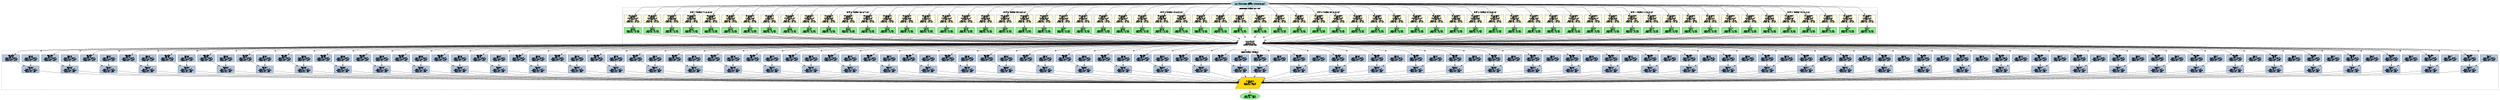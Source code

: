 // Llama-405B with Helix Parallelism (64 GPUs)
digraph Llama_405B_Helix {
	compound=true rankdir=TB size="25,35"
	node [fontsize=9 height=0.7 width=2.0]
	input [label="Input\nInput: [batch_size=B, seq_len=1, hidden_dim=16384]" fillcolor=lightblue shape=ellipse style=filled]
	subgraph cluster_attention {
		label="Attention Phase (KV×TP)" style=dashed
		subgraph cluster_kvp_0 {
			label="KVP 0 (tokens [0S/8:1S/8])"
			qkv_0 [label="QKV Projection\nGPU 0\nQ heads: [0:16]\nKV head: [0:1]\nInput: [B, 1, 16384]\nOutput: [B, 1, 16, 128]" fillcolor=lightyellow shape=rectangle style=filled]
			attn_0 [label="Attention\nGPU 0\nInput: [B, 1, 16, 128]\nOutput: [B, 1, 16, 128]" fillcolor=lightgreen shape=rectangle style=filled]
			qkv_1 [label="QKV Projection\nGPU 1\nQ heads: [16:32]\nKV head: [1:2]\nInput: [B, 1, 16384]\nOutput: [B, 1, 16, 128]" fillcolor=lightyellow shape=rectangle style=filled]
			attn_1 [label="Attention\nGPU 1\nInput: [B, 1, 16, 128]\nOutput: [B, 1, 16, 128]" fillcolor=lightgreen shape=rectangle style=filled]
			qkv_2 [label="QKV Projection\nGPU 2\nQ heads: [32:48]\nKV head: [2:3]\nInput: [B, 1, 16384]\nOutput: [B, 1, 16, 128]" fillcolor=lightyellow shape=rectangle style=filled]
			attn_2 [label="Attention\nGPU 2\nInput: [B, 1, 16, 128]\nOutput: [B, 1, 16, 128]" fillcolor=lightgreen shape=rectangle style=filled]
			qkv_3 [label="QKV Projection\nGPU 3\nQ heads: [48:64]\nKV head: [3:4]\nInput: [B, 1, 16384]\nOutput: [B, 1, 16, 128]" fillcolor=lightyellow shape=rectangle style=filled]
			attn_3 [label="Attention\nGPU 3\nInput: [B, 1, 16, 128]\nOutput: [B, 1, 16, 128]" fillcolor=lightgreen shape=rectangle style=filled]
			qkv_4 [label="QKV Projection\nGPU 4\nQ heads: [64:80]\nKV head: [4:5]\nInput: [B, 1, 16384]\nOutput: [B, 1, 16, 128]" fillcolor=lightyellow shape=rectangle style=filled]
			attn_4 [label="Attention\nGPU 4\nInput: [B, 1, 16, 128]\nOutput: [B, 1, 16, 128]" fillcolor=lightgreen shape=rectangle style=filled]
			qkv_5 [label="QKV Projection\nGPU 5\nQ heads: [80:96]\nKV head: [5:6]\nInput: [B, 1, 16384]\nOutput: [B, 1, 16, 128]" fillcolor=lightyellow shape=rectangle style=filled]
			attn_5 [label="Attention\nGPU 5\nInput: [B, 1, 16, 128]\nOutput: [B, 1, 16, 128]" fillcolor=lightgreen shape=rectangle style=filled]
			qkv_6 [label="QKV Projection\nGPU 6\nQ heads: [96:112]\nKV head: [6:7]\nInput: [B, 1, 16384]\nOutput: [B, 1, 16, 128]" fillcolor=lightyellow shape=rectangle style=filled]
			attn_6 [label="Attention\nGPU 6\nInput: [B, 1, 16, 128]\nOutput: [B, 1, 16, 128]" fillcolor=lightgreen shape=rectangle style=filled]
			qkv_7 [label="QKV Projection\nGPU 7\nQ heads: [112:128]\nKV head: [7:8]\nInput: [B, 1, 16384]\nOutput: [B, 1, 16, 128]" fillcolor=lightyellow shape=rectangle style=filled]
			attn_7 [label="Attention\nGPU 7\nInput: [B, 1, 16, 128]\nOutput: [B, 1, 16, 128]" fillcolor=lightgreen shape=rectangle style=filled]
		}
		subgraph cluster_kvp_1 {
			label="KVP 1 (tokens [1S/8:2S/8])"
			qkv_8 [label="QKV Projection\nGPU 8\nQ heads: [0:16]\nKV head: [0:1]\nInput: [B, 1, 16384]\nOutput: [B, 1, 16, 128]" fillcolor=lightyellow shape=rectangle style=filled]
			attn_8 [label="Attention\nGPU 8\nInput: [B, 1, 16, 128]\nOutput: [B, 1, 16, 128]" fillcolor=lightgreen shape=rectangle style=filled]
			qkv_9 [label="QKV Projection\nGPU 9\nQ heads: [16:32]\nKV head: [1:2]\nInput: [B, 1, 16384]\nOutput: [B, 1, 16, 128]" fillcolor=lightyellow shape=rectangle style=filled]
			attn_9 [label="Attention\nGPU 9\nInput: [B, 1, 16, 128]\nOutput: [B, 1, 16, 128]" fillcolor=lightgreen shape=rectangle style=filled]
			qkv_10 [label="QKV Projection\nGPU 10\nQ heads: [32:48]\nKV head: [2:3]\nInput: [B, 1, 16384]\nOutput: [B, 1, 16, 128]" fillcolor=lightyellow shape=rectangle style=filled]
			attn_10 [label="Attention\nGPU 10\nInput: [B, 1, 16, 128]\nOutput: [B, 1, 16, 128]" fillcolor=lightgreen shape=rectangle style=filled]
			qkv_11 [label="QKV Projection\nGPU 11\nQ heads: [48:64]\nKV head: [3:4]\nInput: [B, 1, 16384]\nOutput: [B, 1, 16, 128]" fillcolor=lightyellow shape=rectangle style=filled]
			attn_11 [label="Attention\nGPU 11\nInput: [B, 1, 16, 128]\nOutput: [B, 1, 16, 128]" fillcolor=lightgreen shape=rectangle style=filled]
			qkv_12 [label="QKV Projection\nGPU 12\nQ heads: [64:80]\nKV head: [4:5]\nInput: [B, 1, 16384]\nOutput: [B, 1, 16, 128]" fillcolor=lightyellow shape=rectangle style=filled]
			attn_12 [label="Attention\nGPU 12\nInput: [B, 1, 16, 128]\nOutput: [B, 1, 16, 128]" fillcolor=lightgreen shape=rectangle style=filled]
			qkv_13 [label="QKV Projection\nGPU 13\nQ heads: [80:96]\nKV head: [5:6]\nInput: [B, 1, 16384]\nOutput: [B, 1, 16, 128]" fillcolor=lightyellow shape=rectangle style=filled]
			attn_13 [label="Attention\nGPU 13\nInput: [B, 1, 16, 128]\nOutput: [B, 1, 16, 128]" fillcolor=lightgreen shape=rectangle style=filled]
			qkv_14 [label="QKV Projection\nGPU 14\nQ heads: [96:112]\nKV head: [6:7]\nInput: [B, 1, 16384]\nOutput: [B, 1, 16, 128]" fillcolor=lightyellow shape=rectangle style=filled]
			attn_14 [label="Attention\nGPU 14\nInput: [B, 1, 16, 128]\nOutput: [B, 1, 16, 128]" fillcolor=lightgreen shape=rectangle style=filled]
			qkv_15 [label="QKV Projection\nGPU 15\nQ heads: [112:128]\nKV head: [7:8]\nInput: [B, 1, 16384]\nOutput: [B, 1, 16, 128]" fillcolor=lightyellow shape=rectangle style=filled]
			attn_15 [label="Attention\nGPU 15\nInput: [B, 1, 16, 128]\nOutput: [B, 1, 16, 128]" fillcolor=lightgreen shape=rectangle style=filled]
		}
		subgraph cluster_kvp_2 {
			label="KVP 2 (tokens [2S/8:3S/8])"
			qkv_16 [label="QKV Projection\nGPU 16\nQ heads: [0:16]\nKV head: [0:1]\nInput: [B, 1, 16384]\nOutput: [B, 1, 16, 128]" fillcolor=lightyellow shape=rectangle style=filled]
			attn_16 [label="Attention\nGPU 16\nInput: [B, 1, 16, 128]\nOutput: [B, 1, 16, 128]" fillcolor=lightgreen shape=rectangle style=filled]
			qkv_17 [label="QKV Projection\nGPU 17\nQ heads: [16:32]\nKV head: [1:2]\nInput: [B, 1, 16384]\nOutput: [B, 1, 16, 128]" fillcolor=lightyellow shape=rectangle style=filled]
			attn_17 [label="Attention\nGPU 17\nInput: [B, 1, 16, 128]\nOutput: [B, 1, 16, 128]" fillcolor=lightgreen shape=rectangle style=filled]
			qkv_18 [label="QKV Projection\nGPU 18\nQ heads: [32:48]\nKV head: [2:3]\nInput: [B, 1, 16384]\nOutput: [B, 1, 16, 128]" fillcolor=lightyellow shape=rectangle style=filled]
			attn_18 [label="Attention\nGPU 18\nInput: [B, 1, 16, 128]\nOutput: [B, 1, 16, 128]" fillcolor=lightgreen shape=rectangle style=filled]
			qkv_19 [label="QKV Projection\nGPU 19\nQ heads: [48:64]\nKV head: [3:4]\nInput: [B, 1, 16384]\nOutput: [B, 1, 16, 128]" fillcolor=lightyellow shape=rectangle style=filled]
			attn_19 [label="Attention\nGPU 19\nInput: [B, 1, 16, 128]\nOutput: [B, 1, 16, 128]" fillcolor=lightgreen shape=rectangle style=filled]
			qkv_20 [label="QKV Projection\nGPU 20\nQ heads: [64:80]\nKV head: [4:5]\nInput: [B, 1, 16384]\nOutput: [B, 1, 16, 128]" fillcolor=lightyellow shape=rectangle style=filled]
			attn_20 [label="Attention\nGPU 20\nInput: [B, 1, 16, 128]\nOutput: [B, 1, 16, 128]" fillcolor=lightgreen shape=rectangle style=filled]
			qkv_21 [label="QKV Projection\nGPU 21\nQ heads: [80:96]\nKV head: [5:6]\nInput: [B, 1, 16384]\nOutput: [B, 1, 16, 128]" fillcolor=lightyellow shape=rectangle style=filled]
			attn_21 [label="Attention\nGPU 21\nInput: [B, 1, 16, 128]\nOutput: [B, 1, 16, 128]" fillcolor=lightgreen shape=rectangle style=filled]
			qkv_22 [label="QKV Projection\nGPU 22\nQ heads: [96:112]\nKV head: [6:7]\nInput: [B, 1, 16384]\nOutput: [B, 1, 16, 128]" fillcolor=lightyellow shape=rectangle style=filled]
			attn_22 [label="Attention\nGPU 22\nInput: [B, 1, 16, 128]\nOutput: [B, 1, 16, 128]" fillcolor=lightgreen shape=rectangle style=filled]
			qkv_23 [label="QKV Projection\nGPU 23\nQ heads: [112:128]\nKV head: [7:8]\nInput: [B, 1, 16384]\nOutput: [B, 1, 16, 128]" fillcolor=lightyellow shape=rectangle style=filled]
			attn_23 [label="Attention\nGPU 23\nInput: [B, 1, 16, 128]\nOutput: [B, 1, 16, 128]" fillcolor=lightgreen shape=rectangle style=filled]
		}
		subgraph cluster_kvp_3 {
			label="KVP 3 (tokens [3S/8:4S/8])"
			qkv_24 [label="QKV Projection\nGPU 24\nQ heads: [0:16]\nKV head: [0:1]\nInput: [B, 1, 16384]\nOutput: [B, 1, 16, 128]" fillcolor=lightyellow shape=rectangle style=filled]
			attn_24 [label="Attention\nGPU 24\nInput: [B, 1, 16, 128]\nOutput: [B, 1, 16, 128]" fillcolor=lightgreen shape=rectangle style=filled]
			qkv_25 [label="QKV Projection\nGPU 25\nQ heads: [16:32]\nKV head: [1:2]\nInput: [B, 1, 16384]\nOutput: [B, 1, 16, 128]" fillcolor=lightyellow shape=rectangle style=filled]
			attn_25 [label="Attention\nGPU 25\nInput: [B, 1, 16, 128]\nOutput: [B, 1, 16, 128]" fillcolor=lightgreen shape=rectangle style=filled]
			qkv_26 [label="QKV Projection\nGPU 26\nQ heads: [32:48]\nKV head: [2:3]\nInput: [B, 1, 16384]\nOutput: [B, 1, 16, 128]" fillcolor=lightyellow shape=rectangle style=filled]
			attn_26 [label="Attention\nGPU 26\nInput: [B, 1, 16, 128]\nOutput: [B, 1, 16, 128]" fillcolor=lightgreen shape=rectangle style=filled]
			qkv_27 [label="QKV Projection\nGPU 27\nQ heads: [48:64]\nKV head: [3:4]\nInput: [B, 1, 16384]\nOutput: [B, 1, 16, 128]" fillcolor=lightyellow shape=rectangle style=filled]
			attn_27 [label="Attention\nGPU 27\nInput: [B, 1, 16, 128]\nOutput: [B, 1, 16, 128]" fillcolor=lightgreen shape=rectangle style=filled]
			qkv_28 [label="QKV Projection\nGPU 28\nQ heads: [64:80]\nKV head: [4:5]\nInput: [B, 1, 16384]\nOutput: [B, 1, 16, 128]" fillcolor=lightyellow shape=rectangle style=filled]
			attn_28 [label="Attention\nGPU 28\nInput: [B, 1, 16, 128]\nOutput: [B, 1, 16, 128]" fillcolor=lightgreen shape=rectangle style=filled]
			qkv_29 [label="QKV Projection\nGPU 29\nQ heads: [80:96]\nKV head: [5:6]\nInput: [B, 1, 16384]\nOutput: [B, 1, 16, 128]" fillcolor=lightyellow shape=rectangle style=filled]
			attn_29 [label="Attention\nGPU 29\nInput: [B, 1, 16, 128]\nOutput: [B, 1, 16, 128]" fillcolor=lightgreen shape=rectangle style=filled]
			qkv_30 [label="QKV Projection\nGPU 30\nQ heads: [96:112]\nKV head: [6:7]\nInput: [B, 1, 16384]\nOutput: [B, 1, 16, 128]" fillcolor=lightyellow shape=rectangle style=filled]
			attn_30 [label="Attention\nGPU 30\nInput: [B, 1, 16, 128]\nOutput: [B, 1, 16, 128]" fillcolor=lightgreen shape=rectangle style=filled]
			qkv_31 [label="QKV Projection\nGPU 31\nQ heads: [112:128]\nKV head: [7:8]\nInput: [B, 1, 16384]\nOutput: [B, 1, 16, 128]" fillcolor=lightyellow shape=rectangle style=filled]
			attn_31 [label="Attention\nGPU 31\nInput: [B, 1, 16, 128]\nOutput: [B, 1, 16, 128]" fillcolor=lightgreen shape=rectangle style=filled]
		}
		subgraph cluster_kvp_4 {
			label="KVP 4 (tokens [4S/8:5S/8])"
			qkv_32 [label="QKV Projection\nGPU 32\nQ heads: [0:16]\nKV head: [0:1]\nInput: [B, 1, 16384]\nOutput: [B, 1, 16, 128]" fillcolor=lightyellow shape=rectangle style=filled]
			attn_32 [label="Attention\nGPU 32\nInput: [B, 1, 16, 128]\nOutput: [B, 1, 16, 128]" fillcolor=lightgreen shape=rectangle style=filled]
			qkv_33 [label="QKV Projection\nGPU 33\nQ heads: [16:32]\nKV head: [1:2]\nInput: [B, 1, 16384]\nOutput: [B, 1, 16, 128]" fillcolor=lightyellow shape=rectangle style=filled]
			attn_33 [label="Attention\nGPU 33\nInput: [B, 1, 16, 128]\nOutput: [B, 1, 16, 128]" fillcolor=lightgreen shape=rectangle style=filled]
			qkv_34 [label="QKV Projection\nGPU 34\nQ heads: [32:48]\nKV head: [2:3]\nInput: [B, 1, 16384]\nOutput: [B, 1, 16, 128]" fillcolor=lightyellow shape=rectangle style=filled]
			attn_34 [label="Attention\nGPU 34\nInput: [B, 1, 16, 128]\nOutput: [B, 1, 16, 128]" fillcolor=lightgreen shape=rectangle style=filled]
			qkv_35 [label="QKV Projection\nGPU 35\nQ heads: [48:64]\nKV head: [3:4]\nInput: [B, 1, 16384]\nOutput: [B, 1, 16, 128]" fillcolor=lightyellow shape=rectangle style=filled]
			attn_35 [label="Attention\nGPU 35\nInput: [B, 1, 16, 128]\nOutput: [B, 1, 16, 128]" fillcolor=lightgreen shape=rectangle style=filled]
			qkv_36 [label="QKV Projection\nGPU 36\nQ heads: [64:80]\nKV head: [4:5]\nInput: [B, 1, 16384]\nOutput: [B, 1, 16, 128]" fillcolor=lightyellow shape=rectangle style=filled]
			attn_36 [label="Attention\nGPU 36\nInput: [B, 1, 16, 128]\nOutput: [B, 1, 16, 128]" fillcolor=lightgreen shape=rectangle style=filled]
			qkv_37 [label="QKV Projection\nGPU 37\nQ heads: [80:96]\nKV head: [5:6]\nInput: [B, 1, 16384]\nOutput: [B, 1, 16, 128]" fillcolor=lightyellow shape=rectangle style=filled]
			attn_37 [label="Attention\nGPU 37\nInput: [B, 1, 16, 128]\nOutput: [B, 1, 16, 128]" fillcolor=lightgreen shape=rectangle style=filled]
			qkv_38 [label="QKV Projection\nGPU 38\nQ heads: [96:112]\nKV head: [6:7]\nInput: [B, 1, 16384]\nOutput: [B, 1, 16, 128]" fillcolor=lightyellow shape=rectangle style=filled]
			attn_38 [label="Attention\nGPU 38\nInput: [B, 1, 16, 128]\nOutput: [B, 1, 16, 128]" fillcolor=lightgreen shape=rectangle style=filled]
			qkv_39 [label="QKV Projection\nGPU 39\nQ heads: [112:128]\nKV head: [7:8]\nInput: [B, 1, 16384]\nOutput: [B, 1, 16, 128]" fillcolor=lightyellow shape=rectangle style=filled]
			attn_39 [label="Attention\nGPU 39\nInput: [B, 1, 16, 128]\nOutput: [B, 1, 16, 128]" fillcolor=lightgreen shape=rectangle style=filled]
		}
		subgraph cluster_kvp_5 {
			label="KVP 5 (tokens [5S/8:6S/8])"
			qkv_40 [label="QKV Projection\nGPU 40\nQ heads: [0:16]\nKV head: [0:1]\nInput: [B, 1, 16384]\nOutput: [B, 1, 16, 128]" fillcolor=lightyellow shape=rectangle style=filled]
			attn_40 [label="Attention\nGPU 40\nInput: [B, 1, 16, 128]\nOutput: [B, 1, 16, 128]" fillcolor=lightgreen shape=rectangle style=filled]
			qkv_41 [label="QKV Projection\nGPU 41\nQ heads: [16:32]\nKV head: [1:2]\nInput: [B, 1, 16384]\nOutput: [B, 1, 16, 128]" fillcolor=lightyellow shape=rectangle style=filled]
			attn_41 [label="Attention\nGPU 41\nInput: [B, 1, 16, 128]\nOutput: [B, 1, 16, 128]" fillcolor=lightgreen shape=rectangle style=filled]
			qkv_42 [label="QKV Projection\nGPU 42\nQ heads: [32:48]\nKV head: [2:3]\nInput: [B, 1, 16384]\nOutput: [B, 1, 16, 128]" fillcolor=lightyellow shape=rectangle style=filled]
			attn_42 [label="Attention\nGPU 42\nInput: [B, 1, 16, 128]\nOutput: [B, 1, 16, 128]" fillcolor=lightgreen shape=rectangle style=filled]
			qkv_43 [label="QKV Projection\nGPU 43\nQ heads: [48:64]\nKV head: [3:4]\nInput: [B, 1, 16384]\nOutput: [B, 1, 16, 128]" fillcolor=lightyellow shape=rectangle style=filled]
			attn_43 [label="Attention\nGPU 43\nInput: [B, 1, 16, 128]\nOutput: [B, 1, 16, 128]" fillcolor=lightgreen shape=rectangle style=filled]
			qkv_44 [label="QKV Projection\nGPU 44\nQ heads: [64:80]\nKV head: [4:5]\nInput: [B, 1, 16384]\nOutput: [B, 1, 16, 128]" fillcolor=lightyellow shape=rectangle style=filled]
			attn_44 [label="Attention\nGPU 44\nInput: [B, 1, 16, 128]\nOutput: [B, 1, 16, 128]" fillcolor=lightgreen shape=rectangle style=filled]
			qkv_45 [label="QKV Projection\nGPU 45\nQ heads: [80:96]\nKV head: [5:6]\nInput: [B, 1, 16384]\nOutput: [B, 1, 16, 128]" fillcolor=lightyellow shape=rectangle style=filled]
			attn_45 [label="Attention\nGPU 45\nInput: [B, 1, 16, 128]\nOutput: [B, 1, 16, 128]" fillcolor=lightgreen shape=rectangle style=filled]
			qkv_46 [label="QKV Projection\nGPU 46\nQ heads: [96:112]\nKV head: [6:7]\nInput: [B, 1, 16384]\nOutput: [B, 1, 16, 128]" fillcolor=lightyellow shape=rectangle style=filled]
			attn_46 [label="Attention\nGPU 46\nInput: [B, 1, 16, 128]\nOutput: [B, 1, 16, 128]" fillcolor=lightgreen shape=rectangle style=filled]
			qkv_47 [label="QKV Projection\nGPU 47\nQ heads: [112:128]\nKV head: [7:8]\nInput: [B, 1, 16384]\nOutput: [B, 1, 16, 128]" fillcolor=lightyellow shape=rectangle style=filled]
			attn_47 [label="Attention\nGPU 47\nInput: [B, 1, 16, 128]\nOutput: [B, 1, 16, 128]" fillcolor=lightgreen shape=rectangle style=filled]
		}
		subgraph cluster_kvp_6 {
			label="KVP 6 (tokens [6S/8:7S/8])"
			qkv_48 [label="QKV Projection\nGPU 48\nQ heads: [0:16]\nKV head: [0:1]\nInput: [B, 1, 16384]\nOutput: [B, 1, 16, 128]" fillcolor=lightyellow shape=rectangle style=filled]
			attn_48 [label="Attention\nGPU 48\nInput: [B, 1, 16, 128]\nOutput: [B, 1, 16, 128]" fillcolor=lightgreen shape=rectangle style=filled]
			qkv_49 [label="QKV Projection\nGPU 49\nQ heads: [16:32]\nKV head: [1:2]\nInput: [B, 1, 16384]\nOutput: [B, 1, 16, 128]" fillcolor=lightyellow shape=rectangle style=filled]
			attn_49 [label="Attention\nGPU 49\nInput: [B, 1, 16, 128]\nOutput: [B, 1, 16, 128]" fillcolor=lightgreen shape=rectangle style=filled]
			qkv_50 [label="QKV Projection\nGPU 50\nQ heads: [32:48]\nKV head: [2:3]\nInput: [B, 1, 16384]\nOutput: [B, 1, 16, 128]" fillcolor=lightyellow shape=rectangle style=filled]
			attn_50 [label="Attention\nGPU 50\nInput: [B, 1, 16, 128]\nOutput: [B, 1, 16, 128]" fillcolor=lightgreen shape=rectangle style=filled]
			qkv_51 [label="QKV Projection\nGPU 51\nQ heads: [48:64]\nKV head: [3:4]\nInput: [B, 1, 16384]\nOutput: [B, 1, 16, 128]" fillcolor=lightyellow shape=rectangle style=filled]
			attn_51 [label="Attention\nGPU 51\nInput: [B, 1, 16, 128]\nOutput: [B, 1, 16, 128]" fillcolor=lightgreen shape=rectangle style=filled]
			qkv_52 [label="QKV Projection\nGPU 52\nQ heads: [64:80]\nKV head: [4:5]\nInput: [B, 1, 16384]\nOutput: [B, 1, 16, 128]" fillcolor=lightyellow shape=rectangle style=filled]
			attn_52 [label="Attention\nGPU 52\nInput: [B, 1, 16, 128]\nOutput: [B, 1, 16, 128]" fillcolor=lightgreen shape=rectangle style=filled]
			qkv_53 [label="QKV Projection\nGPU 53\nQ heads: [80:96]\nKV head: [5:6]\nInput: [B, 1, 16384]\nOutput: [B, 1, 16, 128]" fillcolor=lightyellow shape=rectangle style=filled]
			attn_53 [label="Attention\nGPU 53\nInput: [B, 1, 16, 128]\nOutput: [B, 1, 16, 128]" fillcolor=lightgreen shape=rectangle style=filled]
			qkv_54 [label="QKV Projection\nGPU 54\nQ heads: [96:112]\nKV head: [6:7]\nInput: [B, 1, 16384]\nOutput: [B, 1, 16, 128]" fillcolor=lightyellow shape=rectangle style=filled]
			attn_54 [label="Attention\nGPU 54\nInput: [B, 1, 16, 128]\nOutput: [B, 1, 16, 128]" fillcolor=lightgreen shape=rectangle style=filled]
			qkv_55 [label="QKV Projection\nGPU 55\nQ heads: [112:128]\nKV head: [7:8]\nInput: [B, 1, 16384]\nOutput: [B, 1, 16, 128]" fillcolor=lightyellow shape=rectangle style=filled]
			attn_55 [label="Attention\nGPU 55\nInput: [B, 1, 16, 128]\nOutput: [B, 1, 16, 128]" fillcolor=lightgreen shape=rectangle style=filled]
		}
		subgraph cluster_kvp_7 {
			label="KVP 7 (tokens [7S/8:8S/8])"
			qkv_56 [label="QKV Projection\nGPU 56\nQ heads: [0:16]\nKV head: [0:1]\nInput: [B, 1, 16384]\nOutput: [B, 1, 16, 128]" fillcolor=lightyellow shape=rectangle style=filled]
			attn_56 [label="Attention\nGPU 56\nInput: [B, 1, 16, 128]\nOutput: [B, 1, 16, 128]" fillcolor=lightgreen shape=rectangle style=filled]
			qkv_57 [label="QKV Projection\nGPU 57\nQ heads: [16:32]\nKV head: [1:2]\nInput: [B, 1, 16384]\nOutput: [B, 1, 16, 128]" fillcolor=lightyellow shape=rectangle style=filled]
			attn_57 [label="Attention\nGPU 57\nInput: [B, 1, 16, 128]\nOutput: [B, 1, 16, 128]" fillcolor=lightgreen shape=rectangle style=filled]
			qkv_58 [label="QKV Projection\nGPU 58\nQ heads: [32:48]\nKV head: [2:3]\nInput: [B, 1, 16384]\nOutput: [B, 1, 16, 128]" fillcolor=lightyellow shape=rectangle style=filled]
			attn_58 [label="Attention\nGPU 58\nInput: [B, 1, 16, 128]\nOutput: [B, 1, 16, 128]" fillcolor=lightgreen shape=rectangle style=filled]
			qkv_59 [label="QKV Projection\nGPU 59\nQ heads: [48:64]\nKV head: [3:4]\nInput: [B, 1, 16384]\nOutput: [B, 1, 16, 128]" fillcolor=lightyellow shape=rectangle style=filled]
			attn_59 [label="Attention\nGPU 59\nInput: [B, 1, 16, 128]\nOutput: [B, 1, 16, 128]" fillcolor=lightgreen shape=rectangle style=filled]
			qkv_60 [label="QKV Projection\nGPU 60\nQ heads: [64:80]\nKV head: [4:5]\nInput: [B, 1, 16384]\nOutput: [B, 1, 16, 128]" fillcolor=lightyellow shape=rectangle style=filled]
			attn_60 [label="Attention\nGPU 60\nInput: [B, 1, 16, 128]\nOutput: [B, 1, 16, 128]" fillcolor=lightgreen shape=rectangle style=filled]
			qkv_61 [label="QKV Projection\nGPU 61\nQ heads: [80:96]\nKV head: [5:6]\nInput: [B, 1, 16384]\nOutput: [B, 1, 16, 128]" fillcolor=lightyellow shape=rectangle style=filled]
			attn_61 [label="Attention\nGPU 61\nInput: [B, 1, 16, 128]\nOutput: [B, 1, 16, 128]" fillcolor=lightgreen shape=rectangle style=filled]
			qkv_62 [label="QKV Projection\nGPU 62\nQ heads: [96:112]\nKV head: [6:7]\nInput: [B, 1, 16384]\nOutput: [B, 1, 16, 128]" fillcolor=lightyellow shape=rectangle style=filled]
			attn_62 [label="Attention\nGPU 62\nInput: [B, 1, 16, 128]\nOutput: [B, 1, 16, 128]" fillcolor=lightgreen shape=rectangle style=filled]
			qkv_63 [label="QKV Projection\nGPU 63\nQ heads: [112:128]\nKV head: [7:8]\nInput: [B, 1, 16384]\nOutput: [B, 1, 16, 128]" fillcolor=lightyellow shape=rectangle style=filled]
			attn_63 [label="Attention\nGPU 63\nInput: [B, 1, 16, 128]\nOutput: [B, 1, 16, 128]" fillcolor=lightgreen shape=rectangle style=filled]
		}
		hopb [label="HOP-B All-to-All\nTPA=8, KVP=8\nVolume: [B, 2048]\nOverlap with next token" fillcolor=lightcoral shape=parallelogram style=dashed]
	}
	subgraph cluster_ffn {
		label="FFN Phase (TP=64)" style=dashed
		ffn_up_0 [label="FFN UP\nGPU 0\nInput: [B, 1, 16384]\nWeights: [16384, 1024]\nOutput: [B, 1, 1024]" fillcolor=lightsteelblue shape=rectangle style=filled]
		ffn_gate_0 [label="FFN Gate\nGPU 0\nInput: [B, 1, 16384]\nWeights: [16384, 1024]\nOutput: [B, 1, 1024]" fillcolor=lightsteelblue shape=rectangle style=filled]
		ffn_down_0 [label="FFN Down\nGPU 0\nInput: [B, 1, 1024]\nWeights: [1024, 16384]\nOutput: [B, 1, 256]" fillcolor=lightsteelblue shape=rectangle style=filled]
		ffn_up_1 [label="FFN UP\nGPU 1\nInput: [B, 1, 16384]\nWeights: [16384, 1024]\nOutput: [B, 1, 1024]" fillcolor=lightsteelblue shape=rectangle style=filled]
		ffn_gate_1 [label="FFN Gate\nGPU 1\nInput: [B, 1, 16384]\nWeights: [16384, 1024]\nOutput: [B, 1, 1024]" fillcolor=lightsteelblue shape=rectangle style=filled]
		ffn_down_1 [label="FFN Down\nGPU 1\nInput: [B, 1, 1024]\nWeights: [1024, 16384]\nOutput: [B, 1, 256]" fillcolor=lightsteelblue shape=rectangle style=filled]
		ffn_up_2 [label="FFN UP\nGPU 2\nInput: [B, 1, 16384]\nWeights: [16384, 1024]\nOutput: [B, 1, 1024]" fillcolor=lightsteelblue shape=rectangle style=filled]
		ffn_gate_2 [label="FFN Gate\nGPU 2\nInput: [B, 1, 16384]\nWeights: [16384, 1024]\nOutput: [B, 1, 1024]" fillcolor=lightsteelblue shape=rectangle style=filled]
		ffn_down_2 [label="FFN Down\nGPU 2\nInput: [B, 1, 1024]\nWeights: [1024, 16384]\nOutput: [B, 1, 256]" fillcolor=lightsteelblue shape=rectangle style=filled]
		ffn_up_3 [label="FFN UP\nGPU 3\nInput: [B, 1, 16384]\nWeights: [16384, 1024]\nOutput: [B, 1, 1024]" fillcolor=lightsteelblue shape=rectangle style=filled]
		ffn_gate_3 [label="FFN Gate\nGPU 3\nInput: [B, 1, 16384]\nWeights: [16384, 1024]\nOutput: [B, 1, 1024]" fillcolor=lightsteelblue shape=rectangle style=filled]
		ffn_down_3 [label="FFN Down\nGPU 3\nInput: [B, 1, 1024]\nWeights: [1024, 16384]\nOutput: [B, 1, 256]" fillcolor=lightsteelblue shape=rectangle style=filled]
		ffn_up_4 [label="FFN UP\nGPU 4\nInput: [B, 1, 16384]\nWeights: [16384, 1024]\nOutput: [B, 1, 1024]" fillcolor=lightsteelblue shape=rectangle style=filled]
		ffn_gate_4 [label="FFN Gate\nGPU 4\nInput: [B, 1, 16384]\nWeights: [16384, 1024]\nOutput: [B, 1, 1024]" fillcolor=lightsteelblue shape=rectangle style=filled]
		ffn_down_4 [label="FFN Down\nGPU 4\nInput: [B, 1, 1024]\nWeights: [1024, 16384]\nOutput: [B, 1, 256]" fillcolor=lightsteelblue shape=rectangle style=filled]
		ffn_up_5 [label="FFN UP\nGPU 5\nInput: [B, 1, 16384]\nWeights: [16384, 1024]\nOutput: [B, 1, 1024]" fillcolor=lightsteelblue shape=rectangle style=filled]
		ffn_gate_5 [label="FFN Gate\nGPU 5\nInput: [B, 1, 16384]\nWeights: [16384, 1024]\nOutput: [B, 1, 1024]" fillcolor=lightsteelblue shape=rectangle style=filled]
		ffn_down_5 [label="FFN Down\nGPU 5\nInput: [B, 1, 1024]\nWeights: [1024, 16384]\nOutput: [B, 1, 256]" fillcolor=lightsteelblue shape=rectangle style=filled]
		ffn_up_6 [label="FFN UP\nGPU 6\nInput: [B, 1, 16384]\nWeights: [16384, 1024]\nOutput: [B, 1, 1024]" fillcolor=lightsteelblue shape=rectangle style=filled]
		ffn_gate_6 [label="FFN Gate\nGPU 6\nInput: [B, 1, 16384]\nWeights: [16384, 1024]\nOutput: [B, 1, 1024]" fillcolor=lightsteelblue shape=rectangle style=filled]
		ffn_down_6 [label="FFN Down\nGPU 6\nInput: [B, 1, 1024]\nWeights: [1024, 16384]\nOutput: [B, 1, 256]" fillcolor=lightsteelblue shape=rectangle style=filled]
		ffn_up_7 [label="FFN UP\nGPU 7\nInput: [B, 1, 16384]\nWeights: [16384, 1024]\nOutput: [B, 1, 1024]" fillcolor=lightsteelblue shape=rectangle style=filled]
		ffn_gate_7 [label="FFN Gate\nGPU 7\nInput: [B, 1, 16384]\nWeights: [16384, 1024]\nOutput: [B, 1, 1024]" fillcolor=lightsteelblue shape=rectangle style=filled]
		ffn_down_7 [label="FFN Down\nGPU 7\nInput: [B, 1, 1024]\nWeights: [1024, 16384]\nOutput: [B, 1, 256]" fillcolor=lightsteelblue shape=rectangle style=filled]
		ffn_up_8 [label="FFN UP\nGPU 8\nInput: [B, 1, 16384]\nWeights: [16384, 1024]\nOutput: [B, 1, 1024]" fillcolor=lightsteelblue shape=rectangle style=filled]
		ffn_gate_8 [label="FFN Gate\nGPU 8\nInput: [B, 1, 16384]\nWeights: [16384, 1024]\nOutput: [B, 1, 1024]" fillcolor=lightsteelblue shape=rectangle style=filled]
		ffn_down_8 [label="FFN Down\nGPU 8\nInput: [B, 1, 1024]\nWeights: [1024, 16384]\nOutput: [B, 1, 256]" fillcolor=lightsteelblue shape=rectangle style=filled]
		ffn_up_9 [label="FFN UP\nGPU 9\nInput: [B, 1, 16384]\nWeights: [16384, 1024]\nOutput: [B, 1, 1024]" fillcolor=lightsteelblue shape=rectangle style=filled]
		ffn_gate_9 [label="FFN Gate\nGPU 9\nInput: [B, 1, 16384]\nWeights: [16384, 1024]\nOutput: [B, 1, 1024]" fillcolor=lightsteelblue shape=rectangle style=filled]
		ffn_down_9 [label="FFN Down\nGPU 9\nInput: [B, 1, 1024]\nWeights: [1024, 16384]\nOutput: [B, 1, 256]" fillcolor=lightsteelblue shape=rectangle style=filled]
		ffn_up_10 [label="FFN UP\nGPU 10\nInput: [B, 1, 16384]\nWeights: [16384, 1024]\nOutput: [B, 1, 1024]" fillcolor=lightsteelblue shape=rectangle style=filled]
		ffn_gate_10 [label="FFN Gate\nGPU 10\nInput: [B, 1, 16384]\nWeights: [16384, 1024]\nOutput: [B, 1, 1024]" fillcolor=lightsteelblue shape=rectangle style=filled]
		ffn_down_10 [label="FFN Down\nGPU 10\nInput: [B, 1, 1024]\nWeights: [1024, 16384]\nOutput: [B, 1, 256]" fillcolor=lightsteelblue shape=rectangle style=filled]
		ffn_up_11 [label="FFN UP\nGPU 11\nInput: [B, 1, 16384]\nWeights: [16384, 1024]\nOutput: [B, 1, 1024]" fillcolor=lightsteelblue shape=rectangle style=filled]
		ffn_gate_11 [label="FFN Gate\nGPU 11\nInput: [B, 1, 16384]\nWeights: [16384, 1024]\nOutput: [B, 1, 1024]" fillcolor=lightsteelblue shape=rectangle style=filled]
		ffn_down_11 [label="FFN Down\nGPU 11\nInput: [B, 1, 1024]\nWeights: [1024, 16384]\nOutput: [B, 1, 256]" fillcolor=lightsteelblue shape=rectangle style=filled]
		ffn_up_12 [label="FFN UP\nGPU 12\nInput: [B, 1, 16384]\nWeights: [16384, 1024]\nOutput: [B, 1, 1024]" fillcolor=lightsteelblue shape=rectangle style=filled]
		ffn_gate_12 [label="FFN Gate\nGPU 12\nInput: [B, 1, 16384]\nWeights: [16384, 1024]\nOutput: [B, 1, 1024]" fillcolor=lightsteelblue shape=rectangle style=filled]
		ffn_down_12 [label="FFN Down\nGPU 12\nInput: [B, 1, 1024]\nWeights: [1024, 16384]\nOutput: [B, 1, 256]" fillcolor=lightsteelblue shape=rectangle style=filled]
		ffn_up_13 [label="FFN UP\nGPU 13\nInput: [B, 1, 16384]\nWeights: [16384, 1024]\nOutput: [B, 1, 1024]" fillcolor=lightsteelblue shape=rectangle style=filled]
		ffn_gate_13 [label="FFN Gate\nGPU 13\nInput: [B, 1, 16384]\nWeights: [16384, 1024]\nOutput: [B, 1, 1024]" fillcolor=lightsteelblue shape=rectangle style=filled]
		ffn_down_13 [label="FFN Down\nGPU 13\nInput: [B, 1, 1024]\nWeights: [1024, 16384]\nOutput: [B, 1, 256]" fillcolor=lightsteelblue shape=rectangle style=filled]
		ffn_up_14 [label="FFN UP\nGPU 14\nInput: [B, 1, 16384]\nWeights: [16384, 1024]\nOutput: [B, 1, 1024]" fillcolor=lightsteelblue shape=rectangle style=filled]
		ffn_gate_14 [label="FFN Gate\nGPU 14\nInput: [B, 1, 16384]\nWeights: [16384, 1024]\nOutput: [B, 1, 1024]" fillcolor=lightsteelblue shape=rectangle style=filled]
		ffn_down_14 [label="FFN Down\nGPU 14\nInput: [B, 1, 1024]\nWeights: [1024, 16384]\nOutput: [B, 1, 256]" fillcolor=lightsteelblue shape=rectangle style=filled]
		ffn_up_15 [label="FFN UP\nGPU 15\nInput: [B, 1, 16384]\nWeights: [16384, 1024]\nOutput: [B, 1, 1024]" fillcolor=lightsteelblue shape=rectangle style=filled]
		ffn_gate_15 [label="FFN Gate\nGPU 15\nInput: [B, 1, 16384]\nWeights: [16384, 1024]\nOutput: [B, 1, 1024]" fillcolor=lightsteelblue shape=rectangle style=filled]
		ffn_down_15 [label="FFN Down\nGPU 15\nInput: [B, 1, 1024]\nWeights: [1024, 16384]\nOutput: [B, 1, 256]" fillcolor=lightsteelblue shape=rectangle style=filled]
		ffn_up_16 [label="FFN UP\nGPU 16\nInput: [B, 1, 16384]\nWeights: [16384, 1024]\nOutput: [B, 1, 1024]" fillcolor=lightsteelblue shape=rectangle style=filled]
		ffn_gate_16 [label="FFN Gate\nGPU 16\nInput: [B, 1, 16384]\nWeights: [16384, 1024]\nOutput: [B, 1, 1024]" fillcolor=lightsteelblue shape=rectangle style=filled]
		ffn_down_16 [label="FFN Down\nGPU 16\nInput: [B, 1, 1024]\nWeights: [1024, 16384]\nOutput: [B, 1, 256]" fillcolor=lightsteelblue shape=rectangle style=filled]
		ffn_up_17 [label="FFN UP\nGPU 17\nInput: [B, 1, 16384]\nWeights: [16384, 1024]\nOutput: [B, 1, 1024]" fillcolor=lightsteelblue shape=rectangle style=filled]
		ffn_gate_17 [label="FFN Gate\nGPU 17\nInput: [B, 1, 16384]\nWeights: [16384, 1024]\nOutput: [B, 1, 1024]" fillcolor=lightsteelblue shape=rectangle style=filled]
		ffn_down_17 [label="FFN Down\nGPU 17\nInput: [B, 1, 1024]\nWeights: [1024, 16384]\nOutput: [B, 1, 256]" fillcolor=lightsteelblue shape=rectangle style=filled]
		ffn_up_18 [label="FFN UP\nGPU 18\nInput: [B, 1, 16384]\nWeights: [16384, 1024]\nOutput: [B, 1, 1024]" fillcolor=lightsteelblue shape=rectangle style=filled]
		ffn_gate_18 [label="FFN Gate\nGPU 18\nInput: [B, 1, 16384]\nWeights: [16384, 1024]\nOutput: [B, 1, 1024]" fillcolor=lightsteelblue shape=rectangle style=filled]
		ffn_down_18 [label="FFN Down\nGPU 18\nInput: [B, 1, 1024]\nWeights: [1024, 16384]\nOutput: [B, 1, 256]" fillcolor=lightsteelblue shape=rectangle style=filled]
		ffn_up_19 [label="FFN UP\nGPU 19\nInput: [B, 1, 16384]\nWeights: [16384, 1024]\nOutput: [B, 1, 1024]" fillcolor=lightsteelblue shape=rectangle style=filled]
		ffn_gate_19 [label="FFN Gate\nGPU 19\nInput: [B, 1, 16384]\nWeights: [16384, 1024]\nOutput: [B, 1, 1024]" fillcolor=lightsteelblue shape=rectangle style=filled]
		ffn_down_19 [label="FFN Down\nGPU 19\nInput: [B, 1, 1024]\nWeights: [1024, 16384]\nOutput: [B, 1, 256]" fillcolor=lightsteelblue shape=rectangle style=filled]
		ffn_up_20 [label="FFN UP\nGPU 20\nInput: [B, 1, 16384]\nWeights: [16384, 1024]\nOutput: [B, 1, 1024]" fillcolor=lightsteelblue shape=rectangle style=filled]
		ffn_gate_20 [label="FFN Gate\nGPU 20\nInput: [B, 1, 16384]\nWeights: [16384, 1024]\nOutput: [B, 1, 1024]" fillcolor=lightsteelblue shape=rectangle style=filled]
		ffn_down_20 [label="FFN Down\nGPU 20\nInput: [B, 1, 1024]\nWeights: [1024, 16384]\nOutput: [B, 1, 256]" fillcolor=lightsteelblue shape=rectangle style=filled]
		ffn_up_21 [label="FFN UP\nGPU 21\nInput: [B, 1, 16384]\nWeights: [16384, 1024]\nOutput: [B, 1, 1024]" fillcolor=lightsteelblue shape=rectangle style=filled]
		ffn_gate_21 [label="FFN Gate\nGPU 21\nInput: [B, 1, 16384]\nWeights: [16384, 1024]\nOutput: [B, 1, 1024]" fillcolor=lightsteelblue shape=rectangle style=filled]
		ffn_down_21 [label="FFN Down\nGPU 21\nInput: [B, 1, 1024]\nWeights: [1024, 16384]\nOutput: [B, 1, 256]" fillcolor=lightsteelblue shape=rectangle style=filled]
		ffn_up_22 [label="FFN UP\nGPU 22\nInput: [B, 1, 16384]\nWeights: [16384, 1024]\nOutput: [B, 1, 1024]" fillcolor=lightsteelblue shape=rectangle style=filled]
		ffn_gate_22 [label="FFN Gate\nGPU 22\nInput: [B, 1, 16384]\nWeights: [16384, 1024]\nOutput: [B, 1, 1024]" fillcolor=lightsteelblue shape=rectangle style=filled]
		ffn_down_22 [label="FFN Down\nGPU 22\nInput: [B, 1, 1024]\nWeights: [1024, 16384]\nOutput: [B, 1, 256]" fillcolor=lightsteelblue shape=rectangle style=filled]
		ffn_up_23 [label="FFN UP\nGPU 23\nInput: [B, 1, 16384]\nWeights: [16384, 1024]\nOutput: [B, 1, 1024]" fillcolor=lightsteelblue shape=rectangle style=filled]
		ffn_gate_23 [label="FFN Gate\nGPU 23\nInput: [B, 1, 16384]\nWeights: [16384, 1024]\nOutput: [B, 1, 1024]" fillcolor=lightsteelblue shape=rectangle style=filled]
		ffn_down_23 [label="FFN Down\nGPU 23\nInput: [B, 1, 1024]\nWeights: [1024, 16384]\nOutput: [B, 1, 256]" fillcolor=lightsteelblue shape=rectangle style=filled]
		ffn_up_24 [label="FFN UP\nGPU 24\nInput: [B, 1, 16384]\nWeights: [16384, 1024]\nOutput: [B, 1, 1024]" fillcolor=lightsteelblue shape=rectangle style=filled]
		ffn_gate_24 [label="FFN Gate\nGPU 24\nInput: [B, 1, 16384]\nWeights: [16384, 1024]\nOutput: [B, 1, 1024]" fillcolor=lightsteelblue shape=rectangle style=filled]
		ffn_down_24 [label="FFN Down\nGPU 24\nInput: [B, 1, 1024]\nWeights: [1024, 16384]\nOutput: [B, 1, 256]" fillcolor=lightsteelblue shape=rectangle style=filled]
		ffn_up_25 [label="FFN UP\nGPU 25\nInput: [B, 1, 16384]\nWeights: [16384, 1024]\nOutput: [B, 1, 1024]" fillcolor=lightsteelblue shape=rectangle style=filled]
		ffn_gate_25 [label="FFN Gate\nGPU 25\nInput: [B, 1, 16384]\nWeights: [16384, 1024]\nOutput: [B, 1, 1024]" fillcolor=lightsteelblue shape=rectangle style=filled]
		ffn_down_25 [label="FFN Down\nGPU 25\nInput: [B, 1, 1024]\nWeights: [1024, 16384]\nOutput: [B, 1, 256]" fillcolor=lightsteelblue shape=rectangle style=filled]
		ffn_up_26 [label="FFN UP\nGPU 26\nInput: [B, 1, 16384]\nWeights: [16384, 1024]\nOutput: [B, 1, 1024]" fillcolor=lightsteelblue shape=rectangle style=filled]
		ffn_gate_26 [label="FFN Gate\nGPU 26\nInput: [B, 1, 16384]\nWeights: [16384, 1024]\nOutput: [B, 1, 1024]" fillcolor=lightsteelblue shape=rectangle style=filled]
		ffn_down_26 [label="FFN Down\nGPU 26\nInput: [B, 1, 1024]\nWeights: [1024, 16384]\nOutput: [B, 1, 256]" fillcolor=lightsteelblue shape=rectangle style=filled]
		ffn_up_27 [label="FFN UP\nGPU 27\nInput: [B, 1, 16384]\nWeights: [16384, 1024]\nOutput: [B, 1, 1024]" fillcolor=lightsteelblue shape=rectangle style=filled]
		ffn_gate_27 [label="FFN Gate\nGPU 27\nInput: [B, 1, 16384]\nWeights: [16384, 1024]\nOutput: [B, 1, 1024]" fillcolor=lightsteelblue shape=rectangle style=filled]
		ffn_down_27 [label="FFN Down\nGPU 27\nInput: [B, 1, 1024]\nWeights: [1024, 16384]\nOutput: [B, 1, 256]" fillcolor=lightsteelblue shape=rectangle style=filled]
		ffn_up_28 [label="FFN UP\nGPU 28\nInput: [B, 1, 16384]\nWeights: [16384, 1024]\nOutput: [B, 1, 1024]" fillcolor=lightsteelblue shape=rectangle style=filled]
		ffn_gate_28 [label="FFN Gate\nGPU 28\nInput: [B, 1, 16384]\nWeights: [16384, 1024]\nOutput: [B, 1, 1024]" fillcolor=lightsteelblue shape=rectangle style=filled]
		ffn_down_28 [label="FFN Down\nGPU 28\nInput: [B, 1, 1024]\nWeights: [1024, 16384]\nOutput: [B, 1, 256]" fillcolor=lightsteelblue shape=rectangle style=filled]
		ffn_up_29 [label="FFN UP\nGPU 29\nInput: [B, 1, 16384]\nWeights: [16384, 1024]\nOutput: [B, 1, 1024]" fillcolor=lightsteelblue shape=rectangle style=filled]
		ffn_gate_29 [label="FFN Gate\nGPU 29\nInput: [B, 1, 16384]\nWeights: [16384, 1024]\nOutput: [B, 1, 1024]" fillcolor=lightsteelblue shape=rectangle style=filled]
		ffn_down_29 [label="FFN Down\nGPU 29\nInput: [B, 1, 1024]\nWeights: [1024, 16384]\nOutput: [B, 1, 256]" fillcolor=lightsteelblue shape=rectangle style=filled]
		ffn_up_30 [label="FFN UP\nGPU 30\nInput: [B, 1, 16384]\nWeights: [16384, 1024]\nOutput: [B, 1, 1024]" fillcolor=lightsteelblue shape=rectangle style=filled]
		ffn_gate_30 [label="FFN Gate\nGPU 30\nInput: [B, 1, 16384]\nWeights: [16384, 1024]\nOutput: [B, 1, 1024]" fillcolor=lightsteelblue shape=rectangle style=filled]
		ffn_down_30 [label="FFN Down\nGPU 30\nInput: [B, 1, 1024]\nWeights: [1024, 16384]\nOutput: [B, 1, 256]" fillcolor=lightsteelblue shape=rectangle style=filled]
		ffn_up_31 [label="FFN UP\nGPU 31\nInput: [B, 1, 16384]\nWeights: [16384, 1024]\nOutput: [B, 1, 1024]" fillcolor=lightsteelblue shape=rectangle style=filled]
		ffn_gate_31 [label="FFN Gate\nGPU 31\nInput: [B, 1, 16384]\nWeights: [16384, 1024]\nOutput: [B, 1, 1024]" fillcolor=lightsteelblue shape=rectangle style=filled]
		ffn_down_31 [label="FFN Down\nGPU 31\nInput: [B, 1, 1024]\nWeights: [1024, 16384]\nOutput: [B, 1, 256]" fillcolor=lightsteelblue shape=rectangle style=filled]
		ffn_up_32 [label="FFN UP\nGPU 32\nInput: [B, 1, 16384]\nWeights: [16384, 1024]\nOutput: [B, 1, 1024]" fillcolor=lightsteelblue shape=rectangle style=filled]
		ffn_gate_32 [label="FFN Gate\nGPU 32\nInput: [B, 1, 16384]\nWeights: [16384, 1024]\nOutput: [B, 1, 1024]" fillcolor=lightsteelblue shape=rectangle style=filled]
		ffn_down_32 [label="FFN Down\nGPU 32\nInput: [B, 1, 1024]\nWeights: [1024, 16384]\nOutput: [B, 1, 256]" fillcolor=lightsteelblue shape=rectangle style=filled]
		ffn_up_33 [label="FFN UP\nGPU 33\nInput: [B, 1, 16384]\nWeights: [16384, 1024]\nOutput: [B, 1, 1024]" fillcolor=lightsteelblue shape=rectangle style=filled]
		ffn_gate_33 [label="FFN Gate\nGPU 33\nInput: [B, 1, 16384]\nWeights: [16384, 1024]\nOutput: [B, 1, 1024]" fillcolor=lightsteelblue shape=rectangle style=filled]
		ffn_down_33 [label="FFN Down\nGPU 33\nInput: [B, 1, 1024]\nWeights: [1024, 16384]\nOutput: [B, 1, 256]" fillcolor=lightsteelblue shape=rectangle style=filled]
		ffn_up_34 [label="FFN UP\nGPU 34\nInput: [B, 1, 16384]\nWeights: [16384, 1024]\nOutput: [B, 1, 1024]" fillcolor=lightsteelblue shape=rectangle style=filled]
		ffn_gate_34 [label="FFN Gate\nGPU 34\nInput: [B, 1, 16384]\nWeights: [16384, 1024]\nOutput: [B, 1, 1024]" fillcolor=lightsteelblue shape=rectangle style=filled]
		ffn_down_34 [label="FFN Down\nGPU 34\nInput: [B, 1, 1024]\nWeights: [1024, 16384]\nOutput: [B, 1, 256]" fillcolor=lightsteelblue shape=rectangle style=filled]
		ffn_up_35 [label="FFN UP\nGPU 35\nInput: [B, 1, 16384]\nWeights: [16384, 1024]\nOutput: [B, 1, 1024]" fillcolor=lightsteelblue shape=rectangle style=filled]
		ffn_gate_35 [label="FFN Gate\nGPU 35\nInput: [B, 1, 16384]\nWeights: [16384, 1024]\nOutput: [B, 1, 1024]" fillcolor=lightsteelblue shape=rectangle style=filled]
		ffn_down_35 [label="FFN Down\nGPU 35\nInput: [B, 1, 1024]\nWeights: [1024, 16384]\nOutput: [B, 1, 256]" fillcolor=lightsteelblue shape=rectangle style=filled]
		ffn_up_36 [label="FFN UP\nGPU 36\nInput: [B, 1, 16384]\nWeights: [16384, 1024]\nOutput: [B, 1, 1024]" fillcolor=lightsteelblue shape=rectangle style=filled]
		ffn_gate_36 [label="FFN Gate\nGPU 36\nInput: [B, 1, 16384]\nWeights: [16384, 1024]\nOutput: [B, 1, 1024]" fillcolor=lightsteelblue shape=rectangle style=filled]
		ffn_down_36 [label="FFN Down\nGPU 36\nInput: [B, 1, 1024]\nWeights: [1024, 16384]\nOutput: [B, 1, 256]" fillcolor=lightsteelblue shape=rectangle style=filled]
		ffn_up_37 [label="FFN UP\nGPU 37\nInput: [B, 1, 16384]\nWeights: [16384, 1024]\nOutput: [B, 1, 1024]" fillcolor=lightsteelblue shape=rectangle style=filled]
		ffn_gate_37 [label="FFN Gate\nGPU 37\nInput: [B, 1, 16384]\nWeights: [16384, 1024]\nOutput: [B, 1, 1024]" fillcolor=lightsteelblue shape=rectangle style=filled]
		ffn_down_37 [label="FFN Down\nGPU 37\nInput: [B, 1, 1024]\nWeights: [1024, 16384]\nOutput: [B, 1, 256]" fillcolor=lightsteelblue shape=rectangle style=filled]
		ffn_up_38 [label="FFN UP\nGPU 38\nInput: [B, 1, 16384]\nWeights: [16384, 1024]\nOutput: [B, 1, 1024]" fillcolor=lightsteelblue shape=rectangle style=filled]
		ffn_gate_38 [label="FFN Gate\nGPU 38\nInput: [B, 1, 16384]\nWeights: [16384, 1024]\nOutput: [B, 1, 1024]" fillcolor=lightsteelblue shape=rectangle style=filled]
		ffn_down_38 [label="FFN Down\nGPU 38\nInput: [B, 1, 1024]\nWeights: [1024, 16384]\nOutput: [B, 1, 256]" fillcolor=lightsteelblue shape=rectangle style=filled]
		ffn_up_39 [label="FFN UP\nGPU 39\nInput: [B, 1, 16384]\nWeights: [16384, 1024]\nOutput: [B, 1, 1024]" fillcolor=lightsteelblue shape=rectangle style=filled]
		ffn_gate_39 [label="FFN Gate\nGPU 39\nInput: [B, 1, 16384]\nWeights: [16384, 1024]\nOutput: [B, 1, 1024]" fillcolor=lightsteelblue shape=rectangle style=filled]
		ffn_down_39 [label="FFN Down\nGPU 39\nInput: [B, 1, 1024]\nWeights: [1024, 16384]\nOutput: [B, 1, 256]" fillcolor=lightsteelblue shape=rectangle style=filled]
		ffn_up_40 [label="FFN UP\nGPU 40\nInput: [B, 1, 16384]\nWeights: [16384, 1024]\nOutput: [B, 1, 1024]" fillcolor=lightsteelblue shape=rectangle style=filled]
		ffn_gate_40 [label="FFN Gate\nGPU 40\nInput: [B, 1, 16384]\nWeights: [16384, 1024]\nOutput: [B, 1, 1024]" fillcolor=lightsteelblue shape=rectangle style=filled]
		ffn_down_40 [label="FFN Down\nGPU 40\nInput: [B, 1, 1024]\nWeights: [1024, 16384]\nOutput: [B, 1, 256]" fillcolor=lightsteelblue shape=rectangle style=filled]
		ffn_up_41 [label="FFN UP\nGPU 41\nInput: [B, 1, 16384]\nWeights: [16384, 1024]\nOutput: [B, 1, 1024]" fillcolor=lightsteelblue shape=rectangle style=filled]
		ffn_gate_41 [label="FFN Gate\nGPU 41\nInput: [B, 1, 16384]\nWeights: [16384, 1024]\nOutput: [B, 1, 1024]" fillcolor=lightsteelblue shape=rectangle style=filled]
		ffn_down_41 [label="FFN Down\nGPU 41\nInput: [B, 1, 1024]\nWeights: [1024, 16384]\nOutput: [B, 1, 256]" fillcolor=lightsteelblue shape=rectangle style=filled]
		ffn_up_42 [label="FFN UP\nGPU 42\nInput: [B, 1, 16384]\nWeights: [16384, 1024]\nOutput: [B, 1, 1024]" fillcolor=lightsteelblue shape=rectangle style=filled]
		ffn_gate_42 [label="FFN Gate\nGPU 42\nInput: [B, 1, 16384]\nWeights: [16384, 1024]\nOutput: [B, 1, 1024]" fillcolor=lightsteelblue shape=rectangle style=filled]
		ffn_down_42 [label="FFN Down\nGPU 42\nInput: [B, 1, 1024]\nWeights: [1024, 16384]\nOutput: [B, 1, 256]" fillcolor=lightsteelblue shape=rectangle style=filled]
		ffn_up_43 [label="FFN UP\nGPU 43\nInput: [B, 1, 16384]\nWeights: [16384, 1024]\nOutput: [B, 1, 1024]" fillcolor=lightsteelblue shape=rectangle style=filled]
		ffn_gate_43 [label="FFN Gate\nGPU 43\nInput: [B, 1, 16384]\nWeights: [16384, 1024]\nOutput: [B, 1, 1024]" fillcolor=lightsteelblue shape=rectangle style=filled]
		ffn_down_43 [label="FFN Down\nGPU 43\nInput: [B, 1, 1024]\nWeights: [1024, 16384]\nOutput: [B, 1, 256]" fillcolor=lightsteelblue shape=rectangle style=filled]
		ffn_up_44 [label="FFN UP\nGPU 44\nInput: [B, 1, 16384]\nWeights: [16384, 1024]\nOutput: [B, 1, 1024]" fillcolor=lightsteelblue shape=rectangle style=filled]
		ffn_gate_44 [label="FFN Gate\nGPU 44\nInput: [B, 1, 16384]\nWeights: [16384, 1024]\nOutput: [B, 1, 1024]" fillcolor=lightsteelblue shape=rectangle style=filled]
		ffn_down_44 [label="FFN Down\nGPU 44\nInput: [B, 1, 1024]\nWeights: [1024, 16384]\nOutput: [B, 1, 256]" fillcolor=lightsteelblue shape=rectangle style=filled]
		ffn_up_45 [label="FFN UP\nGPU 45\nInput: [B, 1, 16384]\nWeights: [16384, 1024]\nOutput: [B, 1, 1024]" fillcolor=lightsteelblue shape=rectangle style=filled]
		ffn_gate_45 [label="FFN Gate\nGPU 45\nInput: [B, 1, 16384]\nWeights: [16384, 1024]\nOutput: [B, 1, 1024]" fillcolor=lightsteelblue shape=rectangle style=filled]
		ffn_down_45 [label="FFN Down\nGPU 45\nInput: [B, 1, 1024]\nWeights: [1024, 16384]\nOutput: [B, 1, 256]" fillcolor=lightsteelblue shape=rectangle style=filled]
		ffn_up_46 [label="FFN UP\nGPU 46\nInput: [B, 1, 16384]\nWeights: [16384, 1024]\nOutput: [B, 1, 1024]" fillcolor=lightsteelblue shape=rectangle style=filled]
		ffn_gate_46 [label="FFN Gate\nGPU 46\nInput: [B, 1, 16384]\nWeights: [16384, 1024]\nOutput: [B, 1, 1024]" fillcolor=lightsteelblue shape=rectangle style=filled]
		ffn_down_46 [label="FFN Down\nGPU 46\nInput: [B, 1, 1024]\nWeights: [1024, 16384]\nOutput: [B, 1, 256]" fillcolor=lightsteelblue shape=rectangle style=filled]
		ffn_up_47 [label="FFN UP\nGPU 47\nInput: [B, 1, 16384]\nWeights: [16384, 1024]\nOutput: [B, 1, 1024]" fillcolor=lightsteelblue shape=rectangle style=filled]
		ffn_gate_47 [label="FFN Gate\nGPU 47\nInput: [B, 1, 16384]\nWeights: [16384, 1024]\nOutput: [B, 1, 1024]" fillcolor=lightsteelblue shape=rectangle style=filled]
		ffn_down_47 [label="FFN Down\nGPU 47\nInput: [B, 1, 1024]\nWeights: [1024, 16384]\nOutput: [B, 1, 256]" fillcolor=lightsteelblue shape=rectangle style=filled]
		ffn_up_48 [label="FFN UP\nGPU 48\nInput: [B, 1, 16384]\nWeights: [16384, 1024]\nOutput: [B, 1, 1024]" fillcolor=lightsteelblue shape=rectangle style=filled]
		ffn_gate_48 [label="FFN Gate\nGPU 48\nInput: [B, 1, 16384]\nWeights: [16384, 1024]\nOutput: [B, 1, 1024]" fillcolor=lightsteelblue shape=rectangle style=filled]
		ffn_down_48 [label="FFN Down\nGPU 48\nInput: [B, 1, 1024]\nWeights: [1024, 16384]\nOutput: [B, 1, 256]" fillcolor=lightsteelblue shape=rectangle style=filled]
		ffn_up_49 [label="FFN UP\nGPU 49\nInput: [B, 1, 16384]\nWeights: [16384, 1024]\nOutput: [B, 1, 1024]" fillcolor=lightsteelblue shape=rectangle style=filled]
		ffn_gate_49 [label="FFN Gate\nGPU 49\nInput: [B, 1, 16384]\nWeights: [16384, 1024]\nOutput: [B, 1, 1024]" fillcolor=lightsteelblue shape=rectangle style=filled]
		ffn_down_49 [label="FFN Down\nGPU 49\nInput: [B, 1, 1024]\nWeights: [1024, 16384]\nOutput: [B, 1, 256]" fillcolor=lightsteelblue shape=rectangle style=filled]
		ffn_up_50 [label="FFN UP\nGPU 50\nInput: [B, 1, 16384]\nWeights: [16384, 1024]\nOutput: [B, 1, 1024]" fillcolor=lightsteelblue shape=rectangle style=filled]
		ffn_gate_50 [label="FFN Gate\nGPU 50\nInput: [B, 1, 16384]\nWeights: [16384, 1024]\nOutput: [B, 1, 1024]" fillcolor=lightsteelblue shape=rectangle style=filled]
		ffn_down_50 [label="FFN Down\nGPU 50\nInput: [B, 1, 1024]\nWeights: [1024, 16384]\nOutput: [B, 1, 256]" fillcolor=lightsteelblue shape=rectangle style=filled]
		ffn_up_51 [label="FFN UP\nGPU 51\nInput: [B, 1, 16384]\nWeights: [16384, 1024]\nOutput: [B, 1, 1024]" fillcolor=lightsteelblue shape=rectangle style=filled]
		ffn_gate_51 [label="FFN Gate\nGPU 51\nInput: [B, 1, 16384]\nWeights: [16384, 1024]\nOutput: [B, 1, 1024]" fillcolor=lightsteelblue shape=rectangle style=filled]
		ffn_down_51 [label="FFN Down\nGPU 51\nInput: [B, 1, 1024]\nWeights: [1024, 16384]\nOutput: [B, 1, 256]" fillcolor=lightsteelblue shape=rectangle style=filled]
		ffn_up_52 [label="FFN UP\nGPU 52\nInput: [B, 1, 16384]\nWeights: [16384, 1024]\nOutput: [B, 1, 1024]" fillcolor=lightsteelblue shape=rectangle style=filled]
		ffn_gate_52 [label="FFN Gate\nGPU 52\nInput: [B, 1, 16384]\nWeights: [16384, 1024]\nOutput: [B, 1, 1024]" fillcolor=lightsteelblue shape=rectangle style=filled]
		ffn_down_52 [label="FFN Down\nGPU 52\nInput: [B, 1, 1024]\nWeights: [1024, 16384]\nOutput: [B, 1, 256]" fillcolor=lightsteelblue shape=rectangle style=filled]
		ffn_up_53 [label="FFN UP\nGPU 53\nInput: [B, 1, 16384]\nWeights: [16384, 1024]\nOutput: [B, 1, 1024]" fillcolor=lightsteelblue shape=rectangle style=filled]
		ffn_gate_53 [label="FFN Gate\nGPU 53\nInput: [B, 1, 16384]\nWeights: [16384, 1024]\nOutput: [B, 1, 1024]" fillcolor=lightsteelblue shape=rectangle style=filled]
		ffn_down_53 [label="FFN Down\nGPU 53\nInput: [B, 1, 1024]\nWeights: [1024, 16384]\nOutput: [B, 1, 256]" fillcolor=lightsteelblue shape=rectangle style=filled]
		ffn_up_54 [label="FFN UP\nGPU 54\nInput: [B, 1, 16384]\nWeights: [16384, 1024]\nOutput: [B, 1, 1024]" fillcolor=lightsteelblue shape=rectangle style=filled]
		ffn_gate_54 [label="FFN Gate\nGPU 54\nInput: [B, 1, 16384]\nWeights: [16384, 1024]\nOutput: [B, 1, 1024]" fillcolor=lightsteelblue shape=rectangle style=filled]
		ffn_down_54 [label="FFN Down\nGPU 54\nInput: [B, 1, 1024]\nWeights: [1024, 16384]\nOutput: [B, 1, 256]" fillcolor=lightsteelblue shape=rectangle style=filled]
		ffn_up_55 [label="FFN UP\nGPU 55\nInput: [B, 1, 16384]\nWeights: [16384, 1024]\nOutput: [B, 1, 1024]" fillcolor=lightsteelblue shape=rectangle style=filled]
		ffn_gate_55 [label="FFN Gate\nGPU 55\nInput: [B, 1, 16384]\nWeights: [16384, 1024]\nOutput: [B, 1, 1024]" fillcolor=lightsteelblue shape=rectangle style=filled]
		ffn_down_55 [label="FFN Down\nGPU 55\nInput: [B, 1, 1024]\nWeights: [1024, 16384]\nOutput: [B, 1, 256]" fillcolor=lightsteelblue shape=rectangle style=filled]
		ffn_up_56 [label="FFN UP\nGPU 56\nInput: [B, 1, 16384]\nWeights: [16384, 1024]\nOutput: [B, 1, 1024]" fillcolor=lightsteelblue shape=rectangle style=filled]
		ffn_gate_56 [label="FFN Gate\nGPU 56\nInput: [B, 1, 16384]\nWeights: [16384, 1024]\nOutput: [B, 1, 1024]" fillcolor=lightsteelblue shape=rectangle style=filled]
		ffn_down_56 [label="FFN Down\nGPU 56\nInput: [B, 1, 1024]\nWeights: [1024, 16384]\nOutput: [B, 1, 256]" fillcolor=lightsteelblue shape=rectangle style=filled]
		ffn_up_57 [label="FFN UP\nGPU 57\nInput: [B, 1, 16384]\nWeights: [16384, 1024]\nOutput: [B, 1, 1024]" fillcolor=lightsteelblue shape=rectangle style=filled]
		ffn_gate_57 [label="FFN Gate\nGPU 57\nInput: [B, 1, 16384]\nWeights: [16384, 1024]\nOutput: [B, 1, 1024]" fillcolor=lightsteelblue shape=rectangle style=filled]
		ffn_down_57 [label="FFN Down\nGPU 57\nInput: [B, 1, 1024]\nWeights: [1024, 16384]\nOutput: [B, 1, 256]" fillcolor=lightsteelblue shape=rectangle style=filled]
		ffn_up_58 [label="FFN UP\nGPU 58\nInput: [B, 1, 16384]\nWeights: [16384, 1024]\nOutput: [B, 1, 1024]" fillcolor=lightsteelblue shape=rectangle style=filled]
		ffn_gate_58 [label="FFN Gate\nGPU 58\nInput: [B, 1, 16384]\nWeights: [16384, 1024]\nOutput: [B, 1, 1024]" fillcolor=lightsteelblue shape=rectangle style=filled]
		ffn_down_58 [label="FFN Down\nGPU 58\nInput: [B, 1, 1024]\nWeights: [1024, 16384]\nOutput: [B, 1, 256]" fillcolor=lightsteelblue shape=rectangle style=filled]
		ffn_up_59 [label="FFN UP\nGPU 59\nInput: [B, 1, 16384]\nWeights: [16384, 1024]\nOutput: [B, 1, 1024]" fillcolor=lightsteelblue shape=rectangle style=filled]
		ffn_gate_59 [label="FFN Gate\nGPU 59\nInput: [B, 1, 16384]\nWeights: [16384, 1024]\nOutput: [B, 1, 1024]" fillcolor=lightsteelblue shape=rectangle style=filled]
		ffn_down_59 [label="FFN Down\nGPU 59\nInput: [B, 1, 1024]\nWeights: [1024, 16384]\nOutput: [B, 1, 256]" fillcolor=lightsteelblue shape=rectangle style=filled]
		ffn_up_60 [label="FFN UP\nGPU 60\nInput: [B, 1, 16384]\nWeights: [16384, 1024]\nOutput: [B, 1, 1024]" fillcolor=lightsteelblue shape=rectangle style=filled]
		ffn_gate_60 [label="FFN Gate\nGPU 60\nInput: [B, 1, 16384]\nWeights: [16384, 1024]\nOutput: [B, 1, 1024]" fillcolor=lightsteelblue shape=rectangle style=filled]
		ffn_down_60 [label="FFN Down\nGPU 60\nInput: [B, 1, 1024]\nWeights: [1024, 16384]\nOutput: [B, 1, 256]" fillcolor=lightsteelblue shape=rectangle style=filled]
		ffn_up_61 [label="FFN UP\nGPU 61\nInput: [B, 1, 16384]\nWeights: [16384, 1024]\nOutput: [B, 1, 1024]" fillcolor=lightsteelblue shape=rectangle style=filled]
		ffn_gate_61 [label="FFN Gate\nGPU 61\nInput: [B, 1, 16384]\nWeights: [16384, 1024]\nOutput: [B, 1, 1024]" fillcolor=lightsteelblue shape=rectangle style=filled]
		ffn_down_61 [label="FFN Down\nGPU 61\nInput: [B, 1, 1024]\nWeights: [1024, 16384]\nOutput: [B, 1, 256]" fillcolor=lightsteelblue shape=rectangle style=filled]
		ffn_up_62 [label="FFN UP\nGPU 62\nInput: [B, 1, 16384]\nWeights: [16384, 1024]\nOutput: [B, 1, 1024]" fillcolor=lightsteelblue shape=rectangle style=filled]
		ffn_gate_62 [label="FFN Gate\nGPU 62\nInput: [B, 1, 16384]\nWeights: [16384, 1024]\nOutput: [B, 1, 1024]" fillcolor=lightsteelblue shape=rectangle style=filled]
		ffn_down_62 [label="FFN Down\nGPU 62\nInput: [B, 1, 1024]\nWeights: [1024, 16384]\nOutput: [B, 1, 256]" fillcolor=lightsteelblue shape=rectangle style=filled]
		ffn_up_63 [label="FFN UP\nGPU 63\nInput: [B, 1, 16384]\nWeights: [16384, 1024]\nOutput: [B, 1, 1024]" fillcolor=lightsteelblue shape=rectangle style=filled]
		ffn_gate_63 [label="FFN Gate\nGPU 63\nInput: [B, 1, 16384]\nWeights: [16384, 1024]\nOutput: [B, 1, 1024]" fillcolor=lightsteelblue shape=rectangle style=filled]
		ffn_down_63 [label="FFN Down\nGPU 63\nInput: [B, 1, 1024]\nWeights: [1024, 16384]\nOutput: [B, 1, 256]" fillcolor=lightsteelblue shape=rectangle style=filled]
		tp_allreduce [label="TP All-Reduce\nTP=64\nInput: [B, 1, 256]×64\nOutput: [B, 1, 16384]" fillcolor=gold shape=parallelogram style=filled]
	}
	output [label="Output\nInput: [B, 1, 16384]\nOutput: [B, 1, 16384]" fillcolor=lightgreen shape=ellipse style=filled]
	input -> qkv_0
	qkv_0 -> attn_0
	attn_0 -> hopb
	input -> qkv_1
	qkv_1 -> attn_1
	attn_1 -> hopb
	input -> qkv_2
	qkv_2 -> attn_2
	attn_2 -> hopb
	input -> qkv_3
	qkv_3 -> attn_3
	attn_3 -> hopb
	input -> qkv_4
	qkv_4 -> attn_4
	attn_4 -> hopb
	input -> qkv_5
	qkv_5 -> attn_5
	attn_5 -> hopb
	input -> qkv_6
	qkv_6 -> attn_6
	attn_6 -> hopb
	input -> qkv_7
	qkv_7 -> attn_7
	attn_7 -> hopb
	input -> qkv_8
	qkv_8 -> attn_8
	attn_8 -> hopb
	input -> qkv_9
	qkv_9 -> attn_9
	attn_9 -> hopb
	input -> qkv_10
	qkv_10 -> attn_10
	attn_10 -> hopb
	input -> qkv_11
	qkv_11 -> attn_11
	attn_11 -> hopb
	input -> qkv_12
	qkv_12 -> attn_12
	attn_12 -> hopb
	input -> qkv_13
	qkv_13 -> attn_13
	attn_13 -> hopb
	input -> qkv_14
	qkv_14 -> attn_14
	attn_14 -> hopb
	input -> qkv_15
	qkv_15 -> attn_15
	attn_15 -> hopb
	input -> qkv_16
	qkv_16 -> attn_16
	attn_16 -> hopb
	input -> qkv_17
	qkv_17 -> attn_17
	attn_17 -> hopb
	input -> qkv_18
	qkv_18 -> attn_18
	attn_18 -> hopb
	input -> qkv_19
	qkv_19 -> attn_19
	attn_19 -> hopb
	input -> qkv_20
	qkv_20 -> attn_20
	attn_20 -> hopb
	input -> qkv_21
	qkv_21 -> attn_21
	attn_21 -> hopb
	input -> qkv_22
	qkv_22 -> attn_22
	attn_22 -> hopb
	input -> qkv_23
	qkv_23 -> attn_23
	attn_23 -> hopb
	input -> qkv_24
	qkv_24 -> attn_24
	attn_24 -> hopb
	input -> qkv_25
	qkv_25 -> attn_25
	attn_25 -> hopb
	input -> qkv_26
	qkv_26 -> attn_26
	attn_26 -> hopb
	input -> qkv_27
	qkv_27 -> attn_27
	attn_27 -> hopb
	input -> qkv_28
	qkv_28 -> attn_28
	attn_28 -> hopb
	input -> qkv_29
	qkv_29 -> attn_29
	attn_29 -> hopb
	input -> qkv_30
	qkv_30 -> attn_30
	attn_30 -> hopb
	input -> qkv_31
	qkv_31 -> attn_31
	attn_31 -> hopb
	input -> qkv_32
	qkv_32 -> attn_32
	attn_32 -> hopb
	input -> qkv_33
	qkv_33 -> attn_33
	attn_33 -> hopb
	input -> qkv_34
	qkv_34 -> attn_34
	attn_34 -> hopb
	input -> qkv_35
	qkv_35 -> attn_35
	attn_35 -> hopb
	input -> qkv_36
	qkv_36 -> attn_36
	attn_36 -> hopb
	input -> qkv_37
	qkv_37 -> attn_37
	attn_37 -> hopb
	input -> qkv_38
	qkv_38 -> attn_38
	attn_38 -> hopb
	input -> qkv_39
	qkv_39 -> attn_39
	attn_39 -> hopb
	input -> qkv_40
	qkv_40 -> attn_40
	attn_40 -> hopb
	input -> qkv_41
	qkv_41 -> attn_41
	attn_41 -> hopb
	input -> qkv_42
	qkv_42 -> attn_42
	attn_42 -> hopb
	input -> qkv_43
	qkv_43 -> attn_43
	attn_43 -> hopb
	input -> qkv_44
	qkv_44 -> attn_44
	attn_44 -> hopb
	input -> qkv_45
	qkv_45 -> attn_45
	attn_45 -> hopb
	input -> qkv_46
	qkv_46 -> attn_46
	attn_46 -> hopb
	input -> qkv_47
	qkv_47 -> attn_47
	attn_47 -> hopb
	input -> qkv_48
	qkv_48 -> attn_48
	attn_48 -> hopb
	input -> qkv_49
	qkv_49 -> attn_49
	attn_49 -> hopb
	input -> qkv_50
	qkv_50 -> attn_50
	attn_50 -> hopb
	input -> qkv_51
	qkv_51 -> attn_51
	attn_51 -> hopb
	input -> qkv_52
	qkv_52 -> attn_52
	attn_52 -> hopb
	input -> qkv_53
	qkv_53 -> attn_53
	attn_53 -> hopb
	input -> qkv_54
	qkv_54 -> attn_54
	attn_54 -> hopb
	input -> qkv_55
	qkv_55 -> attn_55
	attn_55 -> hopb
	input -> qkv_56
	qkv_56 -> attn_56
	attn_56 -> hopb
	input -> qkv_57
	qkv_57 -> attn_57
	attn_57 -> hopb
	input -> qkv_58
	qkv_58 -> attn_58
	attn_58 -> hopb
	input -> qkv_59
	qkv_59 -> attn_59
	attn_59 -> hopb
	input -> qkv_60
	qkv_60 -> attn_60
	attn_60 -> hopb
	input -> qkv_61
	qkv_61 -> attn_61
	attn_61 -> hopb
	input -> qkv_62
	qkv_62 -> attn_62
	attn_62 -> hopb
	input -> qkv_63
	qkv_63 -> attn_63
	attn_63 -> hopb
	hopb -> ffn_up_0 [lhead=cluster_ffn]
	hopb -> ffn_gate_0
	ffn_up_0 -> ffn_down_0
	ffn_gate_0 -> ffn_down_0
	ffn_down_0 -> tp_allreduce
	hopb -> ffn_up_1 [lhead=cluster_ffn]
	hopb -> ffn_gate_1
	ffn_up_1 -> ffn_down_1
	ffn_gate_1 -> ffn_down_1
	ffn_down_1 -> tp_allreduce
	hopb -> ffn_up_2 [lhead=cluster_ffn]
	hopb -> ffn_gate_2
	ffn_up_2 -> ffn_down_2
	ffn_gate_2 -> ffn_down_2
	ffn_down_2 -> tp_allreduce
	hopb -> ffn_up_3 [lhead=cluster_ffn]
	hopb -> ffn_gate_3
	ffn_up_3 -> ffn_down_3
	ffn_gate_3 -> ffn_down_3
	ffn_down_3 -> tp_allreduce
	hopb -> ffn_up_4 [lhead=cluster_ffn]
	hopb -> ffn_gate_4
	ffn_up_4 -> ffn_down_4
	ffn_gate_4 -> ffn_down_4
	ffn_down_4 -> tp_allreduce
	hopb -> ffn_up_5 [lhead=cluster_ffn]
	hopb -> ffn_gate_5
	ffn_up_5 -> ffn_down_5
	ffn_gate_5 -> ffn_down_5
	ffn_down_5 -> tp_allreduce
	hopb -> ffn_up_6 [lhead=cluster_ffn]
	hopb -> ffn_gate_6
	ffn_up_6 -> ffn_down_6
	ffn_gate_6 -> ffn_down_6
	ffn_down_6 -> tp_allreduce
	hopb -> ffn_up_7 [lhead=cluster_ffn]
	hopb -> ffn_gate_7
	ffn_up_7 -> ffn_down_7
	ffn_gate_7 -> ffn_down_7
	ffn_down_7 -> tp_allreduce
	hopb -> ffn_up_8 [lhead=cluster_ffn]
	hopb -> ffn_gate_8
	ffn_up_8 -> ffn_down_8
	ffn_gate_8 -> ffn_down_8
	ffn_down_8 -> tp_allreduce
	hopb -> ffn_up_9 [lhead=cluster_ffn]
	hopb -> ffn_gate_9
	ffn_up_9 -> ffn_down_9
	ffn_gate_9 -> ffn_down_9
	ffn_down_9 -> tp_allreduce
	hopb -> ffn_up_10 [lhead=cluster_ffn]
	hopb -> ffn_gate_10
	ffn_up_10 -> ffn_down_10
	ffn_gate_10 -> ffn_down_10
	ffn_down_10 -> tp_allreduce
	hopb -> ffn_up_11 [lhead=cluster_ffn]
	hopb -> ffn_gate_11
	ffn_up_11 -> ffn_down_11
	ffn_gate_11 -> ffn_down_11
	ffn_down_11 -> tp_allreduce
	hopb -> ffn_up_12 [lhead=cluster_ffn]
	hopb -> ffn_gate_12
	ffn_up_12 -> ffn_down_12
	ffn_gate_12 -> ffn_down_12
	ffn_down_12 -> tp_allreduce
	hopb -> ffn_up_13 [lhead=cluster_ffn]
	hopb -> ffn_gate_13
	ffn_up_13 -> ffn_down_13
	ffn_gate_13 -> ffn_down_13
	ffn_down_13 -> tp_allreduce
	hopb -> ffn_up_14 [lhead=cluster_ffn]
	hopb -> ffn_gate_14
	ffn_up_14 -> ffn_down_14
	ffn_gate_14 -> ffn_down_14
	ffn_down_14 -> tp_allreduce
	hopb -> ffn_up_15 [lhead=cluster_ffn]
	hopb -> ffn_gate_15
	ffn_up_15 -> ffn_down_15
	ffn_gate_15 -> ffn_down_15
	ffn_down_15 -> tp_allreduce
	hopb -> ffn_up_16 [lhead=cluster_ffn]
	hopb -> ffn_gate_16
	ffn_up_16 -> ffn_down_16
	ffn_gate_16 -> ffn_down_16
	ffn_down_16 -> tp_allreduce
	hopb -> ffn_up_17 [lhead=cluster_ffn]
	hopb -> ffn_gate_17
	ffn_up_17 -> ffn_down_17
	ffn_gate_17 -> ffn_down_17
	ffn_down_17 -> tp_allreduce
	hopb -> ffn_up_18 [lhead=cluster_ffn]
	hopb -> ffn_gate_18
	ffn_up_18 -> ffn_down_18
	ffn_gate_18 -> ffn_down_18
	ffn_down_18 -> tp_allreduce
	hopb -> ffn_up_19 [lhead=cluster_ffn]
	hopb -> ffn_gate_19
	ffn_up_19 -> ffn_down_19
	ffn_gate_19 -> ffn_down_19
	ffn_down_19 -> tp_allreduce
	hopb -> ffn_up_20 [lhead=cluster_ffn]
	hopb -> ffn_gate_20
	ffn_up_20 -> ffn_down_20
	ffn_gate_20 -> ffn_down_20
	ffn_down_20 -> tp_allreduce
	hopb -> ffn_up_21 [lhead=cluster_ffn]
	hopb -> ffn_gate_21
	ffn_up_21 -> ffn_down_21
	ffn_gate_21 -> ffn_down_21
	ffn_down_21 -> tp_allreduce
	hopb -> ffn_up_22 [lhead=cluster_ffn]
	hopb -> ffn_gate_22
	ffn_up_22 -> ffn_down_22
	ffn_gate_22 -> ffn_down_22
	ffn_down_22 -> tp_allreduce
	hopb -> ffn_up_23 [lhead=cluster_ffn]
	hopb -> ffn_gate_23
	ffn_up_23 -> ffn_down_23
	ffn_gate_23 -> ffn_down_23
	ffn_down_23 -> tp_allreduce
	hopb -> ffn_up_24 [lhead=cluster_ffn]
	hopb -> ffn_gate_24
	ffn_up_24 -> ffn_down_24
	ffn_gate_24 -> ffn_down_24
	ffn_down_24 -> tp_allreduce
	hopb -> ffn_up_25 [lhead=cluster_ffn]
	hopb -> ffn_gate_25
	ffn_up_25 -> ffn_down_25
	ffn_gate_25 -> ffn_down_25
	ffn_down_25 -> tp_allreduce
	hopb -> ffn_up_26 [lhead=cluster_ffn]
	hopb -> ffn_gate_26
	ffn_up_26 -> ffn_down_26
	ffn_gate_26 -> ffn_down_26
	ffn_down_26 -> tp_allreduce
	hopb -> ffn_up_27 [lhead=cluster_ffn]
	hopb -> ffn_gate_27
	ffn_up_27 -> ffn_down_27
	ffn_gate_27 -> ffn_down_27
	ffn_down_27 -> tp_allreduce
	hopb -> ffn_up_28 [lhead=cluster_ffn]
	hopb -> ffn_gate_28
	ffn_up_28 -> ffn_down_28
	ffn_gate_28 -> ffn_down_28
	ffn_down_28 -> tp_allreduce
	hopb -> ffn_up_29 [lhead=cluster_ffn]
	hopb -> ffn_gate_29
	ffn_up_29 -> ffn_down_29
	ffn_gate_29 -> ffn_down_29
	ffn_down_29 -> tp_allreduce
	hopb -> ffn_up_30 [lhead=cluster_ffn]
	hopb -> ffn_gate_30
	ffn_up_30 -> ffn_down_30
	ffn_gate_30 -> ffn_down_30
	ffn_down_30 -> tp_allreduce
	hopb -> ffn_up_31 [lhead=cluster_ffn]
	hopb -> ffn_gate_31
	ffn_up_31 -> ffn_down_31
	ffn_gate_31 -> ffn_down_31
	ffn_down_31 -> tp_allreduce
	hopb -> ffn_up_32 [lhead=cluster_ffn]
	hopb -> ffn_gate_32
	ffn_up_32 -> ffn_down_32
	ffn_gate_32 -> ffn_down_32
	ffn_down_32 -> tp_allreduce
	hopb -> ffn_up_33 [lhead=cluster_ffn]
	hopb -> ffn_gate_33
	ffn_up_33 -> ffn_down_33
	ffn_gate_33 -> ffn_down_33
	ffn_down_33 -> tp_allreduce
	hopb -> ffn_up_34 [lhead=cluster_ffn]
	hopb -> ffn_gate_34
	ffn_up_34 -> ffn_down_34
	ffn_gate_34 -> ffn_down_34
	ffn_down_34 -> tp_allreduce
	hopb -> ffn_up_35 [lhead=cluster_ffn]
	hopb -> ffn_gate_35
	ffn_up_35 -> ffn_down_35
	ffn_gate_35 -> ffn_down_35
	ffn_down_35 -> tp_allreduce
	hopb -> ffn_up_36 [lhead=cluster_ffn]
	hopb -> ffn_gate_36
	ffn_up_36 -> ffn_down_36
	ffn_gate_36 -> ffn_down_36
	ffn_down_36 -> tp_allreduce
	hopb -> ffn_up_37 [lhead=cluster_ffn]
	hopb -> ffn_gate_37
	ffn_up_37 -> ffn_down_37
	ffn_gate_37 -> ffn_down_37
	ffn_down_37 -> tp_allreduce
	hopb -> ffn_up_38 [lhead=cluster_ffn]
	hopb -> ffn_gate_38
	ffn_up_38 -> ffn_down_38
	ffn_gate_38 -> ffn_down_38
	ffn_down_38 -> tp_allreduce
	hopb -> ffn_up_39 [lhead=cluster_ffn]
	hopb -> ffn_gate_39
	ffn_up_39 -> ffn_down_39
	ffn_gate_39 -> ffn_down_39
	ffn_down_39 -> tp_allreduce
	hopb -> ffn_up_40 [lhead=cluster_ffn]
	hopb -> ffn_gate_40
	ffn_up_40 -> ffn_down_40
	ffn_gate_40 -> ffn_down_40
	ffn_down_40 -> tp_allreduce
	hopb -> ffn_up_41 [lhead=cluster_ffn]
	hopb -> ffn_gate_41
	ffn_up_41 -> ffn_down_41
	ffn_gate_41 -> ffn_down_41
	ffn_down_41 -> tp_allreduce
	hopb -> ffn_up_42 [lhead=cluster_ffn]
	hopb -> ffn_gate_42
	ffn_up_42 -> ffn_down_42
	ffn_gate_42 -> ffn_down_42
	ffn_down_42 -> tp_allreduce
	hopb -> ffn_up_43 [lhead=cluster_ffn]
	hopb -> ffn_gate_43
	ffn_up_43 -> ffn_down_43
	ffn_gate_43 -> ffn_down_43
	ffn_down_43 -> tp_allreduce
	hopb -> ffn_up_44 [lhead=cluster_ffn]
	hopb -> ffn_gate_44
	ffn_up_44 -> ffn_down_44
	ffn_gate_44 -> ffn_down_44
	ffn_down_44 -> tp_allreduce
	hopb -> ffn_up_45 [lhead=cluster_ffn]
	hopb -> ffn_gate_45
	ffn_up_45 -> ffn_down_45
	ffn_gate_45 -> ffn_down_45
	ffn_down_45 -> tp_allreduce
	hopb -> ffn_up_46 [lhead=cluster_ffn]
	hopb -> ffn_gate_46
	ffn_up_46 -> ffn_down_46
	ffn_gate_46 -> ffn_down_46
	ffn_down_46 -> tp_allreduce
	hopb -> ffn_up_47 [lhead=cluster_ffn]
	hopb -> ffn_gate_47
	ffn_up_47 -> ffn_down_47
	ffn_gate_47 -> ffn_down_47
	ffn_down_47 -> tp_allreduce
	hopb -> ffn_up_48 [lhead=cluster_ffn]
	hopb -> ffn_gate_48
	ffn_up_48 -> ffn_down_48
	ffn_gate_48 -> ffn_down_48
	ffn_down_48 -> tp_allreduce
	hopb -> ffn_up_49 [lhead=cluster_ffn]
	hopb -> ffn_gate_49
	ffn_up_49 -> ffn_down_49
	ffn_gate_49 -> ffn_down_49
	ffn_down_49 -> tp_allreduce
	hopb -> ffn_up_50 [lhead=cluster_ffn]
	hopb -> ffn_gate_50
	ffn_up_50 -> ffn_down_50
	ffn_gate_50 -> ffn_down_50
	ffn_down_50 -> tp_allreduce
	hopb -> ffn_up_51 [lhead=cluster_ffn]
	hopb -> ffn_gate_51
	ffn_up_51 -> ffn_down_51
	ffn_gate_51 -> ffn_down_51
	ffn_down_51 -> tp_allreduce
	hopb -> ffn_up_52 [lhead=cluster_ffn]
	hopb -> ffn_gate_52
	ffn_up_52 -> ffn_down_52
	ffn_gate_52 -> ffn_down_52
	ffn_down_52 -> tp_allreduce
	hopb -> ffn_up_53 [lhead=cluster_ffn]
	hopb -> ffn_gate_53
	ffn_up_53 -> ffn_down_53
	ffn_gate_53 -> ffn_down_53
	ffn_down_53 -> tp_allreduce
	hopb -> ffn_up_54 [lhead=cluster_ffn]
	hopb -> ffn_gate_54
	ffn_up_54 -> ffn_down_54
	ffn_gate_54 -> ffn_down_54
	ffn_down_54 -> tp_allreduce
	hopb -> ffn_up_55 [lhead=cluster_ffn]
	hopb -> ffn_gate_55
	ffn_up_55 -> ffn_down_55
	ffn_gate_55 -> ffn_down_55
	ffn_down_55 -> tp_allreduce
	hopb -> ffn_up_56 [lhead=cluster_ffn]
	hopb -> ffn_gate_56
	ffn_up_56 -> ffn_down_56
	ffn_gate_56 -> ffn_down_56
	ffn_down_56 -> tp_allreduce
	hopb -> ffn_up_57 [lhead=cluster_ffn]
	hopb -> ffn_gate_57
	ffn_up_57 -> ffn_down_57
	ffn_gate_57 -> ffn_down_57
	ffn_down_57 -> tp_allreduce
	hopb -> ffn_up_58 [lhead=cluster_ffn]
	hopb -> ffn_gate_58
	ffn_up_58 -> ffn_down_58
	ffn_gate_58 -> ffn_down_58
	ffn_down_58 -> tp_allreduce
	hopb -> ffn_up_59 [lhead=cluster_ffn]
	hopb -> ffn_gate_59
	ffn_up_59 -> ffn_down_59
	ffn_gate_59 -> ffn_down_59
	ffn_down_59 -> tp_allreduce
	hopb -> ffn_up_60 [lhead=cluster_ffn]
	hopb -> ffn_gate_60
	ffn_up_60 -> ffn_down_60
	ffn_gate_60 -> ffn_down_60
	ffn_down_60 -> tp_allreduce
	hopb -> ffn_up_61 [lhead=cluster_ffn]
	hopb -> ffn_gate_61
	ffn_up_61 -> ffn_down_61
	ffn_gate_61 -> ffn_down_61
	ffn_down_61 -> tp_allreduce
	hopb -> ffn_up_62 [lhead=cluster_ffn]
	hopb -> ffn_gate_62
	ffn_up_62 -> ffn_down_62
	ffn_gate_62 -> ffn_down_62
	ffn_down_62 -> tp_allreduce
	hopb -> ffn_up_63 [lhead=cluster_ffn]
	hopb -> ffn_gate_63
	ffn_up_63 -> ffn_down_63
	ffn_gate_63 -> ffn_down_63
	ffn_down_63 -> tp_allreduce
	tp_allreduce -> output
}
